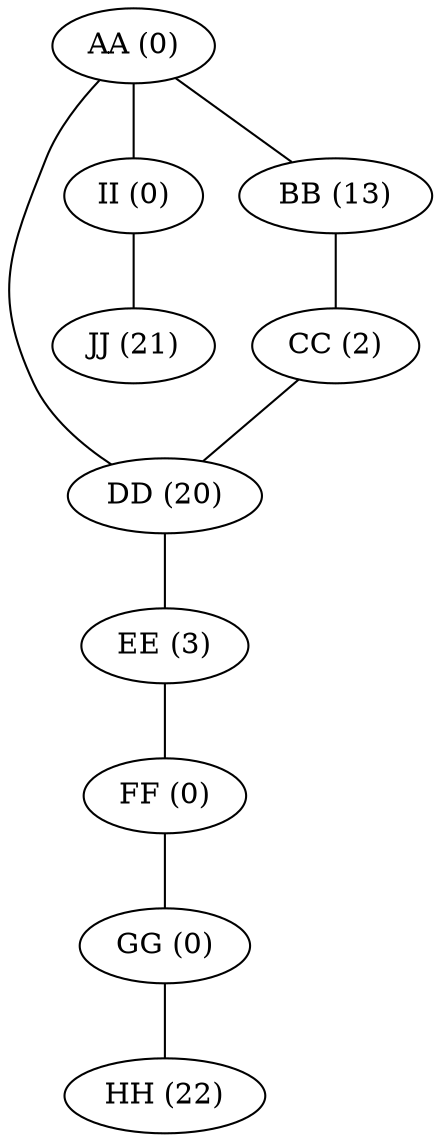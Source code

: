 graph valves {
AA [label="AA (0)"];
AA -- DD;
AA -- II;
AA -- BB;
BB [label="BB (13)"];
BB -- CC;
CC [label="CC (2)"];
CC -- DD;
DD [label="DD (20)"];
DD -- EE;
EE [label="EE (3)"];
EE -- FF;
FF [label="FF (0)"];
FF -- GG;
GG [label="GG (0)"];
GG -- HH;
HH [label="HH (22)"];
II [label="II (0)"];
II -- JJ;
JJ [label="JJ (21)"];
}
